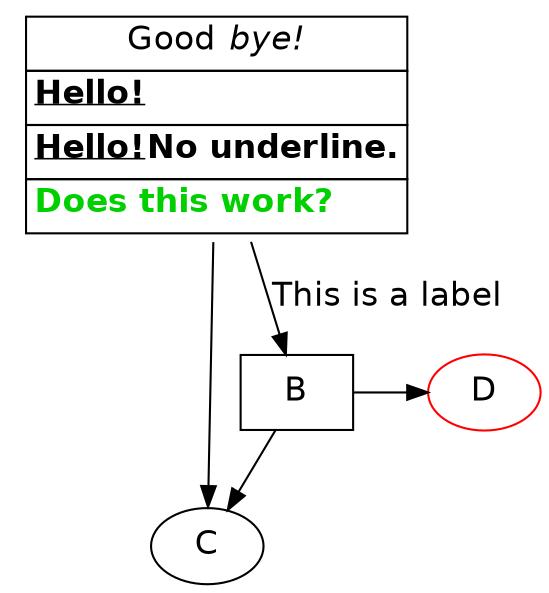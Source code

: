 digraph  {
  node  [
    fontname = "Helvetica";
    fontsize = 16.0;
  ];
  edge  [
    fontname = "Helvetica";
    fontsize = 16.0;
  ];
  fontname = "Helvetica";
  fontsize = 16.0;
  A [
    label = <<TABLE border="0" cellBorder="1" cellPadding="3" cellSpacing="0">
      <TR><TD >Good <I>bye!</I></TD></TR>
      <TR><TD align="Left"><B><U>Hello!</U></B></TD></TR>
      <TR><TD align="Left"><B><U>Hello!</U>No underline.</B></TD></TR>
      <TR><TD align="Left"><B><FONT color="#00D000">Does this work?</FONT></B></TD></TR>
    </TABLE>>;
    shape = none;
  ];
  C;
  subgraph  {
    rank = same;
    B [
      shape = box;
    ];
    D [
      color = "#FF0000";
    ];
  }
  
  A -> B [
    label = "This is a label";
  ];
  A -> C;
  B -> C;
  B -> D;
}
